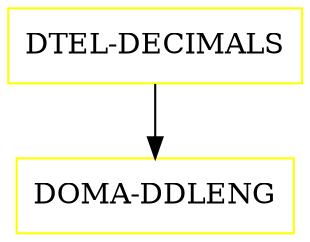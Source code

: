 digraph G {
  "DTEL-DECIMALS" [shape=box,color=yellow];
  "DOMA-DDLENG" [shape=box,color=yellow,URL="./DOMA_DDLENG.html"];
  "DTEL-DECIMALS" -> "DOMA-DDLENG";
}
